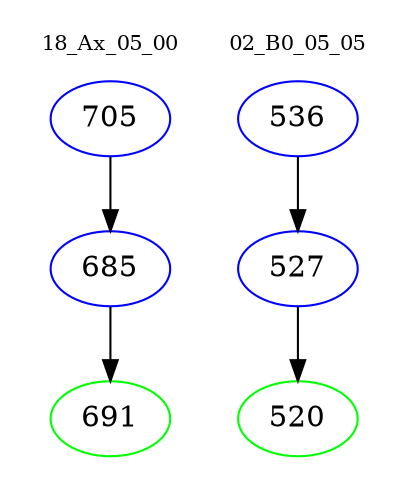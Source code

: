 digraph{
subgraph cluster_0 {
color = white
label = "18_Ax_05_00";
fontsize=10;
T0_705 [label="705", color="blue"]
T0_705 -> T0_685 [color="black"]
T0_685 [label="685", color="blue"]
T0_685 -> T0_691 [color="black"]
T0_691 [label="691", color="green"]
}
subgraph cluster_1 {
color = white
label = "02_B0_05_05";
fontsize=10;
T1_536 [label="536", color="blue"]
T1_536 -> T1_527 [color="black"]
T1_527 [label="527", color="blue"]
T1_527 -> T1_520 [color="black"]
T1_520 [label="520", color="green"]
}
}
